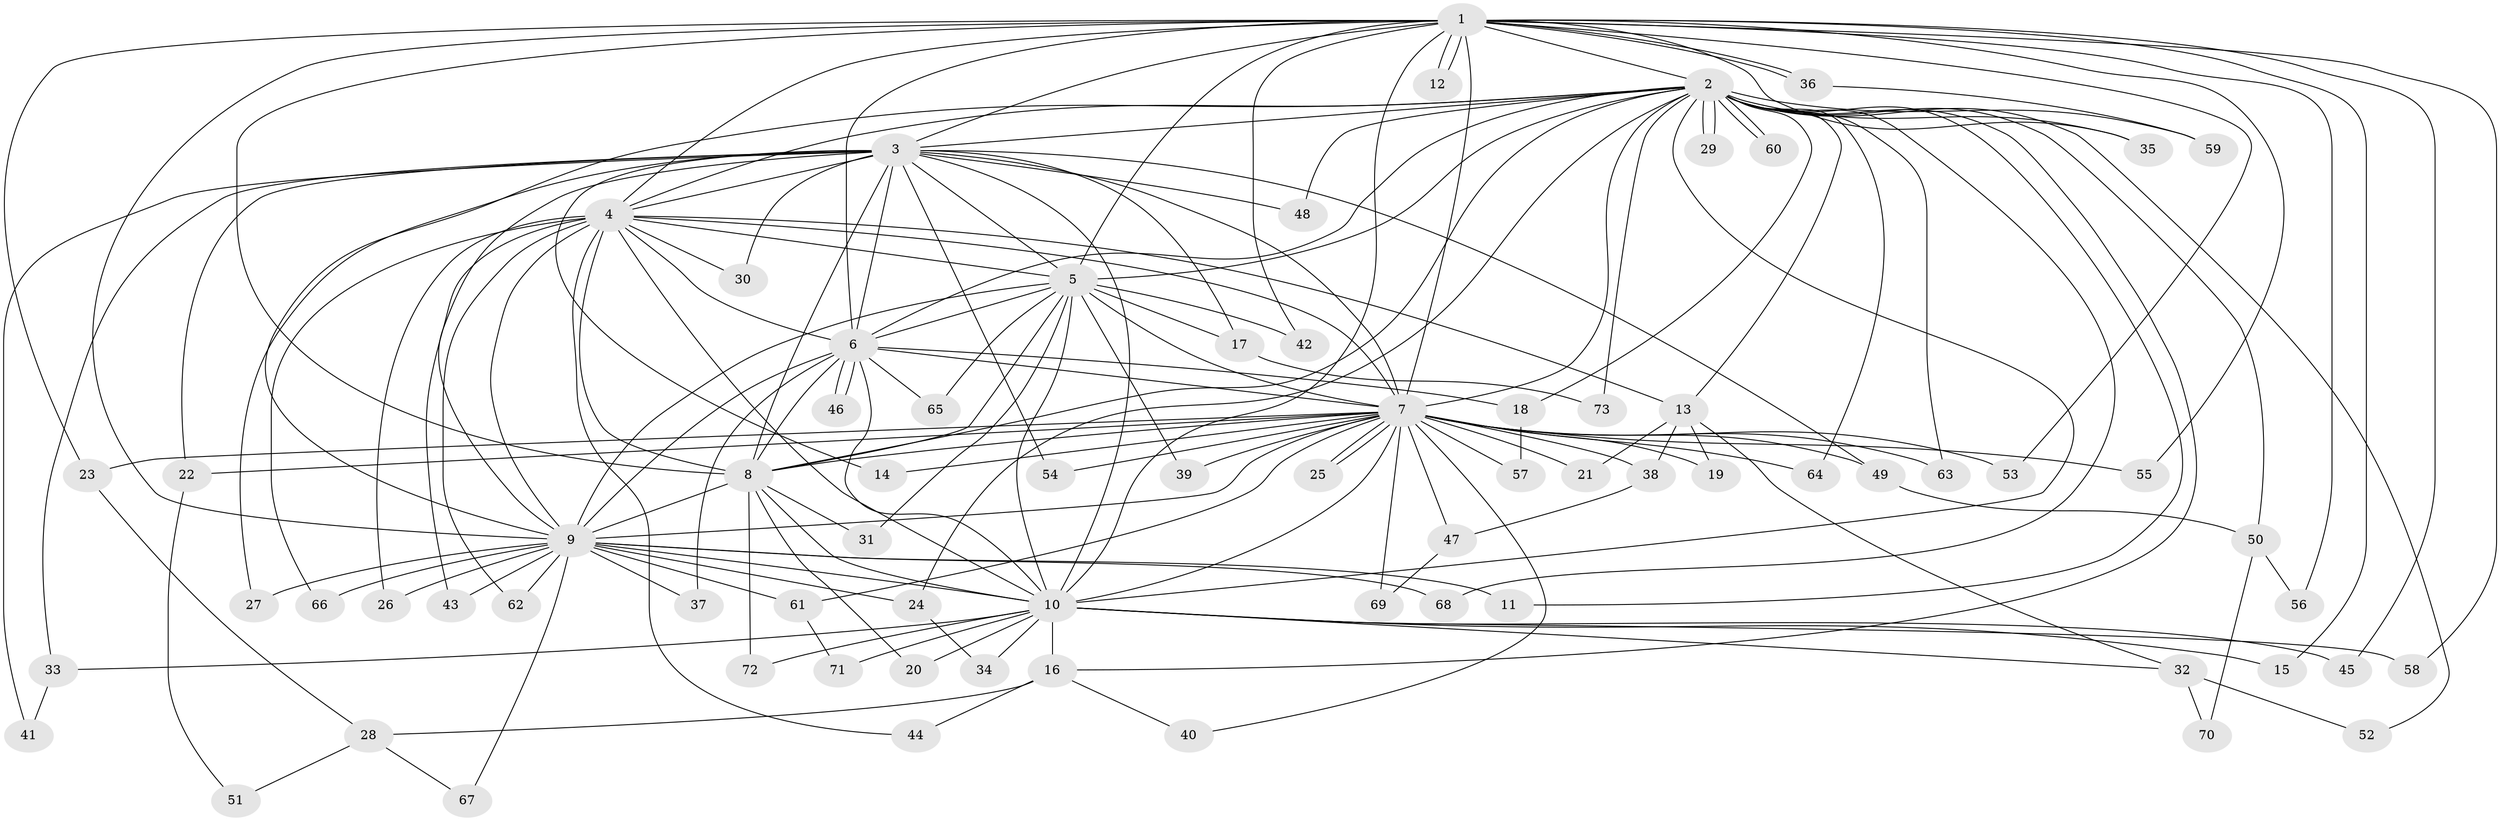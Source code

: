 // Generated by graph-tools (version 1.1) at 2025/11/02/27/25 16:11:07]
// undirected, 73 vertices, 171 edges
graph export_dot {
graph [start="1"]
  node [color=gray90,style=filled];
  1;
  2;
  3;
  4;
  5;
  6;
  7;
  8;
  9;
  10;
  11;
  12;
  13;
  14;
  15;
  16;
  17;
  18;
  19;
  20;
  21;
  22;
  23;
  24;
  25;
  26;
  27;
  28;
  29;
  30;
  31;
  32;
  33;
  34;
  35;
  36;
  37;
  38;
  39;
  40;
  41;
  42;
  43;
  44;
  45;
  46;
  47;
  48;
  49;
  50;
  51;
  52;
  53;
  54;
  55;
  56;
  57;
  58;
  59;
  60;
  61;
  62;
  63;
  64;
  65;
  66;
  67;
  68;
  69;
  70;
  71;
  72;
  73;
  1 -- 2;
  1 -- 3;
  1 -- 4;
  1 -- 5;
  1 -- 6;
  1 -- 7;
  1 -- 8;
  1 -- 9;
  1 -- 10;
  1 -- 12;
  1 -- 12;
  1 -- 15;
  1 -- 23;
  1 -- 35;
  1 -- 36;
  1 -- 36;
  1 -- 42;
  1 -- 45;
  1 -- 53;
  1 -- 55;
  1 -- 56;
  1 -- 58;
  2 -- 3;
  2 -- 4;
  2 -- 5;
  2 -- 6;
  2 -- 7;
  2 -- 8;
  2 -- 9;
  2 -- 10;
  2 -- 11;
  2 -- 13;
  2 -- 16;
  2 -- 18;
  2 -- 24;
  2 -- 29;
  2 -- 29;
  2 -- 35;
  2 -- 48;
  2 -- 50;
  2 -- 52;
  2 -- 59;
  2 -- 60;
  2 -- 60;
  2 -- 63;
  2 -- 64;
  2 -- 68;
  2 -- 73;
  3 -- 4;
  3 -- 5;
  3 -- 6;
  3 -- 7;
  3 -- 8;
  3 -- 9;
  3 -- 10;
  3 -- 14;
  3 -- 17;
  3 -- 22;
  3 -- 27;
  3 -- 30;
  3 -- 33;
  3 -- 41;
  3 -- 48;
  3 -- 49;
  3 -- 54;
  4 -- 5;
  4 -- 6;
  4 -- 7;
  4 -- 8;
  4 -- 9;
  4 -- 10;
  4 -- 13;
  4 -- 26;
  4 -- 30;
  4 -- 43;
  4 -- 44;
  4 -- 62;
  4 -- 66;
  5 -- 6;
  5 -- 7;
  5 -- 8;
  5 -- 9;
  5 -- 10;
  5 -- 17;
  5 -- 31;
  5 -- 39;
  5 -- 42;
  5 -- 65;
  6 -- 7;
  6 -- 8;
  6 -- 9;
  6 -- 10;
  6 -- 18;
  6 -- 37;
  6 -- 46;
  6 -- 46;
  6 -- 65;
  7 -- 8;
  7 -- 9;
  7 -- 10;
  7 -- 14;
  7 -- 19;
  7 -- 21;
  7 -- 22;
  7 -- 23;
  7 -- 25;
  7 -- 25;
  7 -- 38;
  7 -- 39;
  7 -- 40;
  7 -- 47;
  7 -- 49;
  7 -- 53;
  7 -- 54;
  7 -- 55;
  7 -- 57;
  7 -- 61;
  7 -- 63;
  7 -- 64;
  7 -- 69;
  8 -- 9;
  8 -- 10;
  8 -- 20;
  8 -- 31;
  8 -- 72;
  9 -- 10;
  9 -- 11;
  9 -- 24;
  9 -- 26;
  9 -- 27;
  9 -- 37;
  9 -- 43;
  9 -- 61;
  9 -- 62;
  9 -- 66;
  9 -- 67;
  9 -- 68;
  10 -- 15;
  10 -- 16;
  10 -- 20;
  10 -- 32;
  10 -- 33;
  10 -- 34;
  10 -- 45;
  10 -- 58;
  10 -- 71;
  10 -- 72;
  13 -- 19;
  13 -- 21;
  13 -- 32;
  13 -- 38;
  16 -- 28;
  16 -- 40;
  16 -- 44;
  17 -- 73;
  18 -- 57;
  22 -- 51;
  23 -- 28;
  24 -- 34;
  28 -- 51;
  28 -- 67;
  32 -- 52;
  32 -- 70;
  33 -- 41;
  36 -- 59;
  38 -- 47;
  47 -- 69;
  49 -- 50;
  50 -- 56;
  50 -- 70;
  61 -- 71;
}

